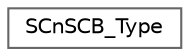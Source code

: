 digraph "Graphical Class Hierarchy"
{
 // LATEX_PDF_SIZE
  bgcolor="transparent";
  edge [fontname=Helvetica,fontsize=10,labelfontname=Helvetica,labelfontsize=10];
  node [fontname=Helvetica,fontsize=10,shape=box,height=0.2,width=0.4];
  rankdir="LR";
  Node0 [id="Node000000",label="SCnSCB_Type",height=0.2,width=0.4,color="grey40", fillcolor="white", style="filled",URL="$struct_s_cn_s_c_b___type.html",tooltip="Structure type to access the System Control and ID Register not in the SCB."];
}
